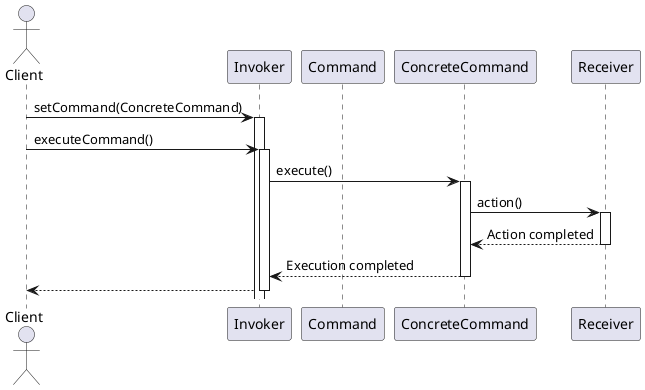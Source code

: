 @startuml CommandPatternSequenceDiagram

actor Client
participant "Invoker" as Invoker
participant "Command" as CommandInterface
participant "ConcreteCommand" as ConcreteCommand
participant "Receiver" as Receiver

Client -> Invoker : setCommand(ConcreteCommand)
activate Invoker

Client -> Invoker : executeCommand()
activate Invoker

Invoker -> ConcreteCommand : execute()
activate ConcreteCommand

ConcreteCommand -> Receiver : action()
activate Receiver
Receiver --> ConcreteCommand : Action completed
deactivate Receiver

ConcreteCommand --> Invoker : Execution completed
deactivate ConcreteCommand

Invoker --> Client
deactivate Invoker

@enduml

